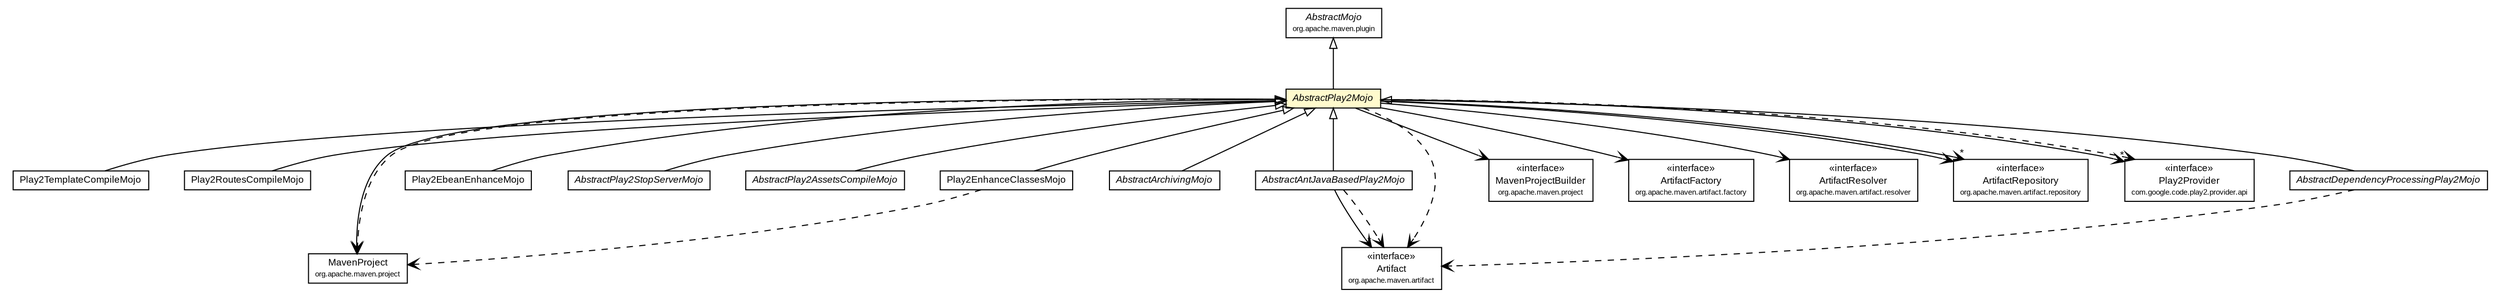 #!/usr/local/bin/dot
#
# Class diagram 
# Generated by UMLGraph version R5_6-24-gf6e263 (http://www.umlgraph.org/)
#

digraph G {
	edge [fontname="arial",fontsize=10,labelfontname="arial",labelfontsize=10];
	node [fontname="arial",fontsize=10,shape=plaintext];
	nodesep=0.25;
	ranksep=0.5;
	// com.google.code.play2.plugin.Play2TemplateCompileMojo
	c320 [label=<<table title="com.google.code.play2.plugin.Play2TemplateCompileMojo" border="0" cellborder="1" cellspacing="0" cellpadding="2" port="p" href="./Play2TemplateCompileMojo.html">
		<tr><td><table border="0" cellspacing="0" cellpadding="1">
<tr><td align="center" balign="center"> Play2TemplateCompileMojo </td></tr>
		</table></td></tr>
		</table>>, URL="./Play2TemplateCompileMojo.html", fontname="arial", fontcolor="black", fontsize=9.0];
	// com.google.code.play2.plugin.Play2RoutesCompileMojo
	c324 [label=<<table title="com.google.code.play2.plugin.Play2RoutesCompileMojo" border="0" cellborder="1" cellspacing="0" cellpadding="2" port="p" href="./Play2RoutesCompileMojo.html">
		<tr><td><table border="0" cellspacing="0" cellpadding="1">
<tr><td align="center" balign="center"> Play2RoutesCompileMojo </td></tr>
		</table></td></tr>
		</table>>, URL="./Play2RoutesCompileMojo.html", fontname="arial", fontcolor="black", fontsize=9.0];
	// com.google.code.play2.plugin.Play2EnhanceClassesMojo
	c326 [label=<<table title="com.google.code.play2.plugin.Play2EnhanceClassesMojo" border="0" cellborder="1" cellspacing="0" cellpadding="2" port="p" href="./Play2EnhanceClassesMojo.html">
		<tr><td><table border="0" cellspacing="0" cellpadding="1">
<tr><td align="center" balign="center"> Play2EnhanceClassesMojo </td></tr>
		</table></td></tr>
		</table>>, URL="./Play2EnhanceClassesMojo.html", fontname="arial", fontcolor="black", fontsize=9.0];
	// com.google.code.play2.plugin.Play2EbeanEnhanceMojo
	c327 [label=<<table title="com.google.code.play2.plugin.Play2EbeanEnhanceMojo" border="0" cellborder="1" cellspacing="0" cellpadding="2" port="p" href="./Play2EbeanEnhanceMojo.html">
		<tr><td><table border="0" cellspacing="0" cellpadding="1">
<tr><td align="center" balign="center"> Play2EbeanEnhanceMojo </td></tr>
		</table></td></tr>
		</table>>, URL="./Play2EbeanEnhanceMojo.html", fontname="arial", fontcolor="black", fontsize=9.0];
	// com.google.code.play2.plugin.AbstractPlay2StopServerMojo
	c334 [label=<<table title="com.google.code.play2.plugin.AbstractPlay2StopServerMojo" border="0" cellborder="1" cellspacing="0" cellpadding="2" port="p" href="./AbstractPlay2StopServerMojo.html">
		<tr><td><table border="0" cellspacing="0" cellpadding="1">
<tr><td align="center" balign="center"><font face="arial italic"> AbstractPlay2StopServerMojo </font></td></tr>
		</table></td></tr>
		</table>>, URL="./AbstractPlay2StopServerMojo.html", fontname="arial", fontcolor="black", fontsize=9.0];
	// com.google.code.play2.plugin.AbstractPlay2Mojo
	c338 [label=<<table title="com.google.code.play2.plugin.AbstractPlay2Mojo" border="0" cellborder="1" cellspacing="0" cellpadding="2" port="p" bgcolor="lemonChiffon" href="./AbstractPlay2Mojo.html">
		<tr><td><table border="0" cellspacing="0" cellpadding="1">
<tr><td align="center" balign="center"><font face="arial italic"> AbstractPlay2Mojo </font></td></tr>
		</table></td></tr>
		</table>>, URL="./AbstractPlay2Mojo.html", fontname="arial", fontcolor="black", fontsize=9.0];
	// com.google.code.play2.plugin.AbstractPlay2AssetsCompileMojo
	c340 [label=<<table title="com.google.code.play2.plugin.AbstractPlay2AssetsCompileMojo" border="0" cellborder="1" cellspacing="0" cellpadding="2" port="p" href="./AbstractPlay2AssetsCompileMojo.html">
		<tr><td><table border="0" cellspacing="0" cellpadding="1">
<tr><td align="center" balign="center"><font face="arial italic"> AbstractPlay2AssetsCompileMojo </font></td></tr>
		</table></td></tr>
		</table>>, URL="./AbstractPlay2AssetsCompileMojo.html", fontname="arial", fontcolor="black", fontsize=9.0];
	// com.google.code.play2.plugin.AbstractDependencyProcessingPlay2Mojo
	c341 [label=<<table title="com.google.code.play2.plugin.AbstractDependencyProcessingPlay2Mojo" border="0" cellborder="1" cellspacing="0" cellpadding="2" port="p" href="./AbstractDependencyProcessingPlay2Mojo.html">
		<tr><td><table border="0" cellspacing="0" cellpadding="1">
<tr><td align="center" balign="center"><font face="arial italic"> AbstractDependencyProcessingPlay2Mojo </font></td></tr>
		</table></td></tr>
		</table>>, URL="./AbstractDependencyProcessingPlay2Mojo.html", fontname="arial", fontcolor="black", fontsize=9.0];
	// com.google.code.play2.plugin.AbstractArchivingMojo
	c342 [label=<<table title="com.google.code.play2.plugin.AbstractArchivingMojo" border="0" cellborder="1" cellspacing="0" cellpadding="2" port="p" href="./AbstractArchivingMojo.html">
		<tr><td><table border="0" cellspacing="0" cellpadding="1">
<tr><td align="center" balign="center"><font face="arial italic"> AbstractArchivingMojo </font></td></tr>
		</table></td></tr>
		</table>>, URL="./AbstractArchivingMojo.html", fontname="arial", fontcolor="black", fontsize=9.0];
	// com.google.code.play2.plugin.AbstractAntJavaBasedPlay2Mojo
	c343 [label=<<table title="com.google.code.play2.plugin.AbstractAntJavaBasedPlay2Mojo" border="0" cellborder="1" cellspacing="0" cellpadding="2" port="p" href="./AbstractAntJavaBasedPlay2Mojo.html">
		<tr><td><table border="0" cellspacing="0" cellpadding="1">
<tr><td align="center" balign="center"><font face="arial italic"> AbstractAntJavaBasedPlay2Mojo </font></td></tr>
		</table></td></tr>
		</table>>, URL="./AbstractAntJavaBasedPlay2Mojo.html", fontname="arial", fontcolor="black", fontsize=9.0];
	//com.google.code.play2.plugin.Play2TemplateCompileMojo extends com.google.code.play2.plugin.AbstractPlay2Mojo
	c338:p -> c320:p [dir=back,arrowtail=empty];
	//com.google.code.play2.plugin.Play2RoutesCompileMojo extends com.google.code.play2.plugin.AbstractPlay2Mojo
	c338:p -> c324:p [dir=back,arrowtail=empty];
	//com.google.code.play2.plugin.Play2EnhanceClassesMojo extends com.google.code.play2.plugin.AbstractPlay2Mojo
	c338:p -> c326:p [dir=back,arrowtail=empty];
	//com.google.code.play2.plugin.Play2EbeanEnhanceMojo extends com.google.code.play2.plugin.AbstractPlay2Mojo
	c338:p -> c327:p [dir=back,arrowtail=empty];
	//com.google.code.play2.plugin.AbstractPlay2StopServerMojo extends com.google.code.play2.plugin.AbstractPlay2Mojo
	c338:p -> c334:p [dir=back,arrowtail=empty];
	//com.google.code.play2.plugin.AbstractPlay2Mojo extends org.apache.maven.plugin.AbstractMojo
	c345:p -> c338:p [dir=back,arrowtail=empty];
	//com.google.code.play2.plugin.AbstractPlay2AssetsCompileMojo extends com.google.code.play2.plugin.AbstractPlay2Mojo
	c338:p -> c340:p [dir=back,arrowtail=empty];
	//com.google.code.play2.plugin.AbstractDependencyProcessingPlay2Mojo extends com.google.code.play2.plugin.AbstractPlay2Mojo
	c338:p -> c341:p [dir=back,arrowtail=empty];
	//com.google.code.play2.plugin.AbstractArchivingMojo extends com.google.code.play2.plugin.AbstractPlay2Mojo
	c338:p -> c342:p [dir=back,arrowtail=empty];
	//com.google.code.play2.plugin.AbstractAntJavaBasedPlay2Mojo extends com.google.code.play2.plugin.AbstractPlay2Mojo
	c338:p -> c343:p [dir=back,arrowtail=empty];
	// com.google.code.play2.plugin.AbstractPlay2Mojo NAVASSOC org.apache.maven.project.MavenProject
	c338:p -> c346:p [taillabel="", label="", headlabel="", fontname="arial", fontcolor="black", fontsize=10.0, color="black", arrowhead=open];
	// com.google.code.play2.plugin.AbstractPlay2Mojo NAVASSOC org.apache.maven.project.MavenProjectBuilder
	c338:p -> c347:p [taillabel="", label="", headlabel="", fontname="arial", fontcolor="black", fontsize=10.0, color="black", arrowhead=open];
	// com.google.code.play2.plugin.AbstractPlay2Mojo NAVASSOC org.apache.maven.artifact.factory.ArtifactFactory
	c338:p -> c348:p [taillabel="", label="", headlabel="", fontname="arial", fontcolor="black", fontsize=10.0, color="black", arrowhead=open];
	// com.google.code.play2.plugin.AbstractPlay2Mojo NAVASSOC org.apache.maven.artifact.resolver.ArtifactResolver
	c338:p -> c349:p [taillabel="", label="", headlabel="", fontname="arial", fontcolor="black", fontsize=10.0, color="black", arrowhead=open];
	// com.google.code.play2.plugin.AbstractPlay2Mojo NAVASSOC org.apache.maven.artifact.repository.ArtifactRepository
	c338:p -> c350:p [taillabel="", label="", headlabel="", fontname="arial", fontcolor="black", fontsize=10.0, color="black", arrowhead=open];
	// com.google.code.play2.plugin.AbstractPlay2Mojo NAVASSOC org.apache.maven.artifact.repository.ArtifactRepository
	c338:p -> c350:p [taillabel="", label="", headlabel="*", fontname="arial", fontcolor="black", fontsize=10.0, color="black", arrowhead=open];
	// com.google.code.play2.plugin.AbstractPlay2Mojo NAVASSOC com.google.code.play2.provider.api.Play2Provider
	c338:p -> c351:p [taillabel="", label="", headlabel="*", fontname="arial", fontcolor="black", fontsize=10.0, color="black", arrowhead=open];
	// com.google.code.play2.plugin.AbstractAntJavaBasedPlay2Mojo NAVASSOC org.apache.maven.artifact.Artifact
	c343:p -> c352:p [taillabel="", label="", headlabel="*", fontname="arial", fontcolor="black", fontsize=10.0, color="black", arrowhead=open];
	// com.google.code.play2.plugin.Play2EnhanceClassesMojo DEPEND org.apache.maven.project.MavenProject
	c326:p -> c346:p [taillabel="", label="", headlabel="", fontname="arial", fontcolor="black", fontsize=10.0, color="black", arrowhead=open, style=dashed];
	// com.google.code.play2.plugin.AbstractPlay2Mojo DEPEND org.apache.maven.project.MavenProject
	c338:p -> c346:p [taillabel="", label="", headlabel="", fontname="arial", fontcolor="black", fontsize=10.0, color="black", arrowhead=open, style=dashed];
	// com.google.code.play2.plugin.AbstractPlay2Mojo DEPEND org.apache.maven.artifact.Artifact
	c338:p -> c352:p [taillabel="", label="", headlabel="", fontname="arial", fontcolor="black", fontsize=10.0, color="black", arrowhead=open, style=dashed];
	// com.google.code.play2.plugin.AbstractPlay2Mojo DEPEND com.google.code.play2.provider.api.Play2Provider
	c338:p -> c351:p [taillabel="", label="", headlabel="", fontname="arial", fontcolor="black", fontsize=10.0, color="black", arrowhead=open, style=dashed];
	// com.google.code.play2.plugin.AbstractDependencyProcessingPlay2Mojo DEPEND org.apache.maven.artifact.Artifact
	c341:p -> c352:p [taillabel="", label="", headlabel="", fontname="arial", fontcolor="black", fontsize=10.0, color="black", arrowhead=open, style=dashed];
	// com.google.code.play2.plugin.AbstractAntJavaBasedPlay2Mojo DEPEND org.apache.maven.artifact.Artifact
	c343:p -> c352:p [taillabel="", label="", headlabel="", fontname="arial", fontcolor="black", fontsize=10.0, color="black", arrowhead=open, style=dashed];
	// org.apache.maven.plugin.AbstractMojo
	c345 [label=<<table title="org.apache.maven.plugin.AbstractMojo" border="0" cellborder="1" cellspacing="0" cellpadding="2" port="p" href="http://maven.apache.org/ref/2.2.1/maven-plugin-api/apidocs/org/apache/maven/plugin/AbstractMojo.html">
		<tr><td><table border="0" cellspacing="0" cellpadding="1">
<tr><td align="center" balign="center"><font face="arial italic"> AbstractMojo </font></td></tr>
<tr><td align="center" balign="center"><font point-size="7.0"> org.apache.maven.plugin </font></td></tr>
		</table></td></tr>
		</table>>, URL="http://maven.apache.org/ref/2.2.1/maven-plugin-api/apidocs/org/apache/maven/plugin/AbstractMojo.html", fontname="arial", fontcolor="black", fontsize=9.0];
	// com.google.code.play2.provider.api.Play2Provider
	c351 [label=<<table title="com.google.code.play2.provider.api.Play2Provider" border="0" cellborder="1" cellspacing="0" cellpadding="2" port="p" href="https://play2-maven-plugin.googlecode.com/svn/mavensite/1.0.0-alpha6/play2-provider-api/apidocs/com/google/code/play2/provider/api/Play2Provider.html">
		<tr><td><table border="0" cellspacing="0" cellpadding="1">
<tr><td align="center" balign="center"> &#171;interface&#187; </td></tr>
<tr><td align="center" balign="center"> Play2Provider </td></tr>
<tr><td align="center" balign="center"><font point-size="7.0"> com.google.code.play2.provider.api </font></td></tr>
		</table></td></tr>
		</table>>, URL="https://play2-maven-plugin.googlecode.com/svn/mavensite/1.0.0-alpha6/play2-provider-api/apidocs/com/google/code/play2/provider/api/Play2Provider.html", fontname="arial", fontcolor="black", fontsize=9.0];
	// org.apache.maven.artifact.factory.ArtifactFactory
	c348 [label=<<table title="org.apache.maven.artifact.factory.ArtifactFactory" border="0" cellborder="1" cellspacing="0" cellpadding="2" port="p" href="http://maven.apache.org/ref/2.2.1/maven-artifact/apidocs/org/apache/maven/artifact/factory/ArtifactFactory.html">
		<tr><td><table border="0" cellspacing="0" cellpadding="1">
<tr><td align="center" balign="center"> &#171;interface&#187; </td></tr>
<tr><td align="center" balign="center"> ArtifactFactory </td></tr>
<tr><td align="center" balign="center"><font point-size="7.0"> org.apache.maven.artifact.factory </font></td></tr>
		</table></td></tr>
		</table>>, URL="http://maven.apache.org/ref/2.2.1/maven-artifact/apidocs/org/apache/maven/artifact/factory/ArtifactFactory.html", fontname="arial", fontcolor="black", fontsize=9.0];
	// org.apache.maven.artifact.repository.ArtifactRepository
	c350 [label=<<table title="org.apache.maven.artifact.repository.ArtifactRepository" border="0" cellborder="1" cellspacing="0" cellpadding="2" port="p" href="http://maven.apache.org/ref/2.2.1/maven-artifact/apidocs/org/apache/maven/artifact/repository/ArtifactRepository.html">
		<tr><td><table border="0" cellspacing="0" cellpadding="1">
<tr><td align="center" balign="center"> &#171;interface&#187; </td></tr>
<tr><td align="center" balign="center"> ArtifactRepository </td></tr>
<tr><td align="center" balign="center"><font point-size="7.0"> org.apache.maven.artifact.repository </font></td></tr>
		</table></td></tr>
		</table>>, URL="http://maven.apache.org/ref/2.2.1/maven-artifact/apidocs/org/apache/maven/artifact/repository/ArtifactRepository.html", fontname="arial", fontcolor="black", fontsize=9.0];
	// org.apache.maven.artifact.Artifact
	c352 [label=<<table title="org.apache.maven.artifact.Artifact" border="0" cellborder="1" cellspacing="0" cellpadding="2" port="p" href="http://maven.apache.org/ref/2.2.1/maven-artifact/apidocs/org/apache/maven/artifact/Artifact.html">
		<tr><td><table border="0" cellspacing="0" cellpadding="1">
<tr><td align="center" balign="center"> &#171;interface&#187; </td></tr>
<tr><td align="center" balign="center"> Artifact </td></tr>
<tr><td align="center" balign="center"><font point-size="7.0"> org.apache.maven.artifact </font></td></tr>
		</table></td></tr>
		</table>>, URL="http://maven.apache.org/ref/2.2.1/maven-artifact/apidocs/org/apache/maven/artifact/Artifact.html", fontname="arial", fontcolor="black", fontsize=9.0];
	// org.apache.maven.project.MavenProject
	c346 [label=<<table title="org.apache.maven.project.MavenProject" border="0" cellborder="1" cellspacing="0" cellpadding="2" port="p" href="http://maven.apache.org/ref/2.2.1/maven-project/apidocs/org/apache/maven/project/MavenProject.html">
		<tr><td><table border="0" cellspacing="0" cellpadding="1">
<tr><td align="center" balign="center"> MavenProject </td></tr>
<tr><td align="center" balign="center"><font point-size="7.0"> org.apache.maven.project </font></td></tr>
		</table></td></tr>
		</table>>, URL="http://maven.apache.org/ref/2.2.1/maven-project/apidocs/org/apache/maven/project/MavenProject.html", fontname="arial", fontcolor="black", fontsize=9.0];
	// org.apache.maven.project.MavenProjectBuilder
	c347 [label=<<table title="org.apache.maven.project.MavenProjectBuilder" border="0" cellborder="1" cellspacing="0" cellpadding="2" port="p" href="http://maven.apache.org/ref/2.2.1/maven-project/apidocs/org/apache/maven/project/MavenProjectBuilder.html">
		<tr><td><table border="0" cellspacing="0" cellpadding="1">
<tr><td align="center" balign="center"> &#171;interface&#187; </td></tr>
<tr><td align="center" balign="center"> MavenProjectBuilder </td></tr>
<tr><td align="center" balign="center"><font point-size="7.0"> org.apache.maven.project </font></td></tr>
		</table></td></tr>
		</table>>, URL="http://maven.apache.org/ref/2.2.1/maven-project/apidocs/org/apache/maven/project/MavenProjectBuilder.html", fontname="arial", fontcolor="black", fontsize=9.0];
	// org.apache.maven.artifact.resolver.ArtifactResolver
	c349 [label=<<table title="org.apache.maven.artifact.resolver.ArtifactResolver" border="0" cellborder="1" cellspacing="0" cellpadding="2" port="p" href="http://maven.apache.org/ref/2.2.1/maven-artifact/apidocs/org/apache/maven/artifact/resolver/ArtifactResolver.html">
		<tr><td><table border="0" cellspacing="0" cellpadding="1">
<tr><td align="center" balign="center"> &#171;interface&#187; </td></tr>
<tr><td align="center" balign="center"> ArtifactResolver </td></tr>
<tr><td align="center" balign="center"><font point-size="7.0"> org.apache.maven.artifact.resolver </font></td></tr>
		</table></td></tr>
		</table>>, URL="http://maven.apache.org/ref/2.2.1/maven-artifact/apidocs/org/apache/maven/artifact/resolver/ArtifactResolver.html", fontname="arial", fontcolor="black", fontsize=9.0];
}

